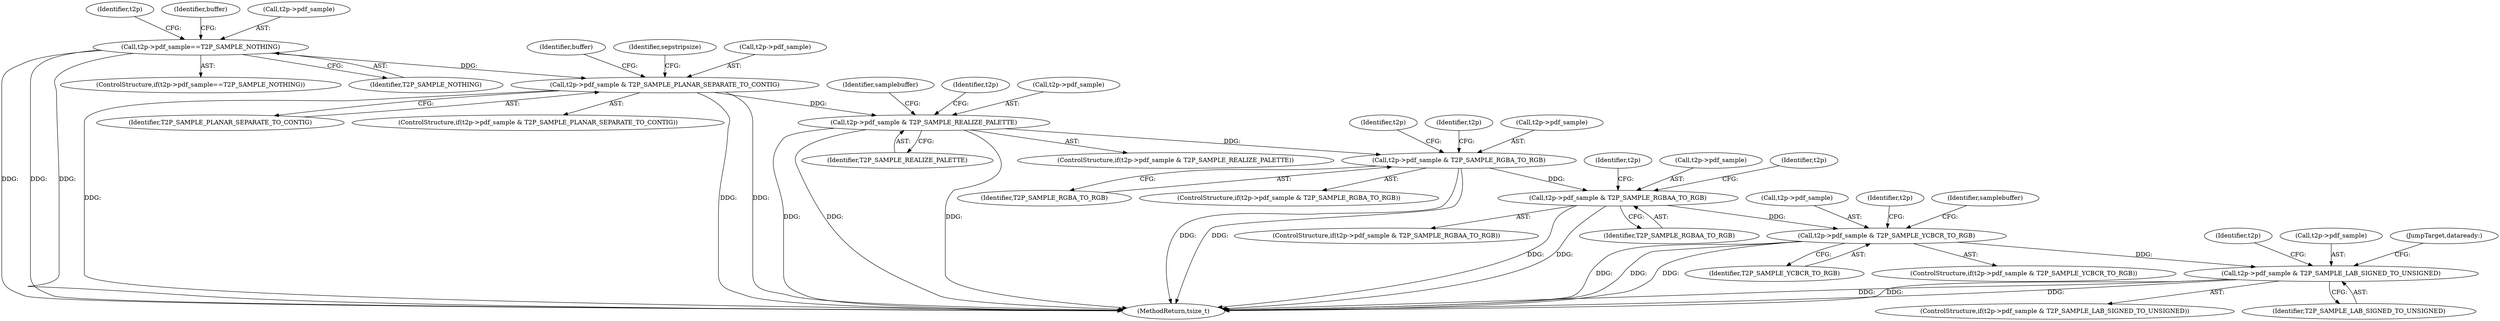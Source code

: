 digraph "0_libtiff_83a4b92815ea04969d494416eaae3d4c6b338e4a#diff-c8b4b355f9b5c06d585b23138e1c185f_4@pointer" {
"1001591" [label="(Call,t2p->pdf_sample & T2P_SAMPLE_LAB_SIGNED_TO_UNSIGNED)"];
"1001495" [label="(Call,t2p->pdf_sample & T2P_SAMPLE_YCBCR_TO_RGB)"];
"1001473" [label="(Call,t2p->pdf_sample & T2P_SAMPLE_RGBAA_TO_RGB)"];
"1001451" [label="(Call,t2p->pdf_sample & T2P_SAMPLE_RGBA_TO_RGB)"];
"1001390" [label="(Call,t2p->pdf_sample & T2P_SAMPLE_REALIZE_PALETTE)"];
"1001110" [label="(Call,t2p->pdf_sample & T2P_SAMPLE_PLANAR_SEPARATE_TO_CONTIG)"];
"1001005" [label="(Call,t2p->pdf_sample==T2P_SAMPLE_NOTHING)"];
"1001475" [label="(Identifier,t2p)"];
"1001005" [label="(Call,t2p->pdf_sample==T2P_SAMPLE_NOTHING)"];
"1001481" [label="(Identifier,t2p)"];
"1001473" [label="(Call,t2p->pdf_sample & T2P_SAMPLE_RGBAA_TO_RGB)"];
"1001389" [label="(ControlStructure,if(t2p->pdf_sample & T2P_SAMPLE_REALIZE_PALETTE))"];
"1001112" [label="(Identifier,t2p)"];
"1001455" [label="(Identifier,T2P_SAMPLE_RGBA_TO_RGB)"];
"1001114" [label="(Identifier,T2P_SAMPLE_PLANAR_SEPARATE_TO_CONTIG)"];
"1001496" [label="(Call,t2p->pdf_sample)"];
"1001451" [label="(Call,t2p->pdf_sample & T2P_SAMPLE_RGBA_TO_RGB)"];
"1001397" [label="(Identifier,samplebuffer)"];
"1001477" [label="(Identifier,T2P_SAMPLE_RGBAA_TO_RGB)"];
"1001292" [label="(Identifier,buffer)"];
"1001117" [label="(Identifier,sepstripsize)"];
"1001004" [label="(ControlStructure,if(t2p->pdf_sample==T2P_SAMPLE_NOTHING))"];
"1001111" [label="(Call,t2p->pdf_sample)"];
"1001012" [label="(Identifier,buffer)"];
"1001495" [label="(Call,t2p->pdf_sample & T2P_SAMPLE_YCBCR_TO_RGB)"];
"1001599" [label="(Identifier,t2p)"];
"1001390" [label="(Call,t2p->pdf_sample & T2P_SAMPLE_REALIZE_PALETTE)"];
"1001591" [label="(Call,t2p->pdf_sample & T2P_SAMPLE_LAB_SIGNED_TO_UNSIGNED)"];
"1001494" [label="(ControlStructure,if(t2p->pdf_sample & T2P_SAMPLE_YCBCR_TO_RGB))"];
"1001472" [label="(ControlStructure,if(t2p->pdf_sample & T2P_SAMPLE_RGBAA_TO_RGB))"];
"1001009" [label="(Identifier,T2P_SAMPLE_NOTHING)"];
"1001006" [label="(Call,t2p->pdf_sample)"];
"1001590" [label="(ControlStructure,if(t2p->pdf_sample & T2P_SAMPLE_LAB_SIGNED_TO_UNSIGNED))"];
"1001593" [label="(Identifier,t2p)"];
"1001592" [label="(Call,t2p->pdf_sample)"];
"1001595" [label="(Identifier,T2P_SAMPLE_LAB_SIGNED_TO_UNSIGNED)"];
"1001450" [label="(ControlStructure,if(t2p->pdf_sample & T2P_SAMPLE_RGBA_TO_RGB))"];
"1001109" [label="(ControlStructure,if(t2p->pdf_sample & T2P_SAMPLE_PLANAR_SEPARATE_TO_CONTIG))"];
"1001459" [label="(Identifier,t2p)"];
"1001612" [label="(JumpTarget,dataready:)"];
"1001453" [label="(Identifier,t2p)"];
"1001110" [label="(Call,t2p->pdf_sample & T2P_SAMPLE_PLANAR_SEPARATE_TO_CONTIG)"];
"1001474" [label="(Call,t2p->pdf_sample)"];
"1001497" [label="(Identifier,t2p)"];
"1001394" [label="(Identifier,T2P_SAMPLE_REALIZE_PALETTE)"];
"1001945" [label="(MethodReturn,tsize_t)"];
"1001452" [label="(Call,t2p->pdf_sample)"];
"1001391" [label="(Call,t2p->pdf_sample)"];
"1001499" [label="(Identifier,T2P_SAMPLE_YCBCR_TO_RGB)"];
"1001502" [label="(Identifier,samplebuffer)"];
"1001591" -> "1001590"  [label="AST: "];
"1001591" -> "1001595"  [label="CFG: "];
"1001592" -> "1001591"  [label="AST: "];
"1001595" -> "1001591"  [label="AST: "];
"1001599" -> "1001591"  [label="CFG: "];
"1001612" -> "1001591"  [label="CFG: "];
"1001591" -> "1001945"  [label="DDG: "];
"1001591" -> "1001945"  [label="DDG: "];
"1001591" -> "1001945"  [label="DDG: "];
"1001495" -> "1001591"  [label="DDG: "];
"1001495" -> "1001494"  [label="AST: "];
"1001495" -> "1001499"  [label="CFG: "];
"1001496" -> "1001495"  [label="AST: "];
"1001499" -> "1001495"  [label="AST: "];
"1001502" -> "1001495"  [label="CFG: "];
"1001593" -> "1001495"  [label="CFG: "];
"1001495" -> "1001945"  [label="DDG: "];
"1001495" -> "1001945"  [label="DDG: "];
"1001495" -> "1001945"  [label="DDG: "];
"1001473" -> "1001495"  [label="DDG: "];
"1001473" -> "1001472"  [label="AST: "];
"1001473" -> "1001477"  [label="CFG: "];
"1001474" -> "1001473"  [label="AST: "];
"1001477" -> "1001473"  [label="AST: "];
"1001481" -> "1001473"  [label="CFG: "];
"1001497" -> "1001473"  [label="CFG: "];
"1001473" -> "1001945"  [label="DDG: "];
"1001473" -> "1001945"  [label="DDG: "];
"1001451" -> "1001473"  [label="DDG: "];
"1001451" -> "1001450"  [label="AST: "];
"1001451" -> "1001455"  [label="CFG: "];
"1001452" -> "1001451"  [label="AST: "];
"1001455" -> "1001451"  [label="AST: "];
"1001459" -> "1001451"  [label="CFG: "];
"1001475" -> "1001451"  [label="CFG: "];
"1001451" -> "1001945"  [label="DDG: "];
"1001451" -> "1001945"  [label="DDG: "];
"1001390" -> "1001451"  [label="DDG: "];
"1001390" -> "1001389"  [label="AST: "];
"1001390" -> "1001394"  [label="CFG: "];
"1001391" -> "1001390"  [label="AST: "];
"1001394" -> "1001390"  [label="AST: "];
"1001397" -> "1001390"  [label="CFG: "];
"1001453" -> "1001390"  [label="CFG: "];
"1001390" -> "1001945"  [label="DDG: "];
"1001390" -> "1001945"  [label="DDG: "];
"1001390" -> "1001945"  [label="DDG: "];
"1001110" -> "1001390"  [label="DDG: "];
"1001110" -> "1001109"  [label="AST: "];
"1001110" -> "1001114"  [label="CFG: "];
"1001111" -> "1001110"  [label="AST: "];
"1001114" -> "1001110"  [label="AST: "];
"1001117" -> "1001110"  [label="CFG: "];
"1001292" -> "1001110"  [label="CFG: "];
"1001110" -> "1001945"  [label="DDG: "];
"1001110" -> "1001945"  [label="DDG: "];
"1001110" -> "1001945"  [label="DDG: "];
"1001005" -> "1001110"  [label="DDG: "];
"1001005" -> "1001004"  [label="AST: "];
"1001005" -> "1001009"  [label="CFG: "];
"1001006" -> "1001005"  [label="AST: "];
"1001009" -> "1001005"  [label="AST: "];
"1001012" -> "1001005"  [label="CFG: "];
"1001112" -> "1001005"  [label="CFG: "];
"1001005" -> "1001945"  [label="DDG: "];
"1001005" -> "1001945"  [label="DDG: "];
"1001005" -> "1001945"  [label="DDG: "];
}
